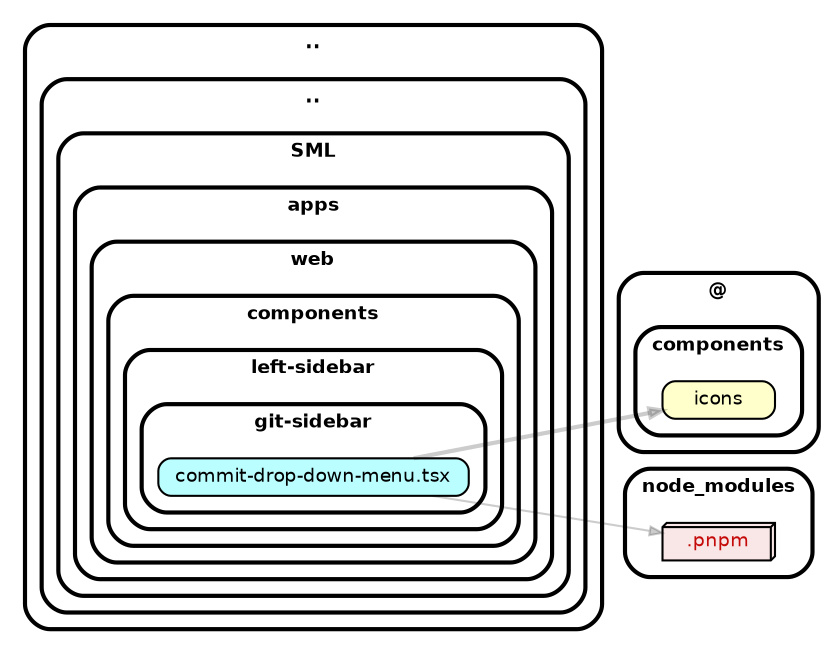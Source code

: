 strict digraph "dependency-cruiser output"{
    rankdir="LR" splines="true" overlap="false" nodesep="0.16" ranksep="0.18" fontname="Helvetica-bold" fontsize="9" style="rounded,bold,filled" fillcolor="#ffffff" compound="true"
    node [shape="box" style="rounded, filled" height="0.2" color="black" fillcolor="#ffffcc" fontcolor="black" fontname="Helvetica" fontsize="9"]
    edge [arrowhead="normal" arrowsize="0.6" penwidth="2.0" color="#00000033" fontname="Helvetica" fontsize="9"]

    subgraph "cluster_.." {label=".." subgraph "cluster_../.." {label=".." subgraph "cluster_../../SML" {label="SML" subgraph "cluster_../../SML/apps" {label="apps" subgraph "cluster_../../SML/apps/web" {label="web" subgraph "cluster_../../SML/apps/web/components" {label="components" subgraph "cluster_../../SML/apps/web/components/left-sidebar" {label="left-sidebar" subgraph "cluster_../../SML/apps/web/components/left-sidebar/git-sidebar" {label="git-sidebar" "../../SML/apps/web/components/left-sidebar/git-sidebar/commit-drop-down-menu.tsx" [label=<commit-drop-down-menu.tsx> tooltip="commit-drop-down-menu.tsx" URL="../../SML/apps/web/components/left-sidebar/git-sidebar/commit-drop-down-menu.tsx" fillcolor="#bbfeff"] } } } } } } } }
    "../../SML/apps/web/components/left-sidebar/git-sidebar/commit-drop-down-menu.tsx" -> "@/components/icons"
    "../../SML/apps/web/components/left-sidebar/git-sidebar/commit-drop-down-menu.tsx" -> "node_modules/.pnpm" [penwidth="1.0"]
    subgraph "cluster_@" {label="@" subgraph "cluster_@/components" {label="components" "@/components/icons" [label=<icons> tooltip="icons" ] } }
    subgraph "cluster_node_modules" {label="node_modules" "node_modules/.pnpm" [label=<.pnpm> tooltip=".pnpm" URL="https://www.npmjs.com/package/.pnpm" shape="box3d" fillcolor="#c40b0a1a" fontcolor="#c40b0a"] }
}

